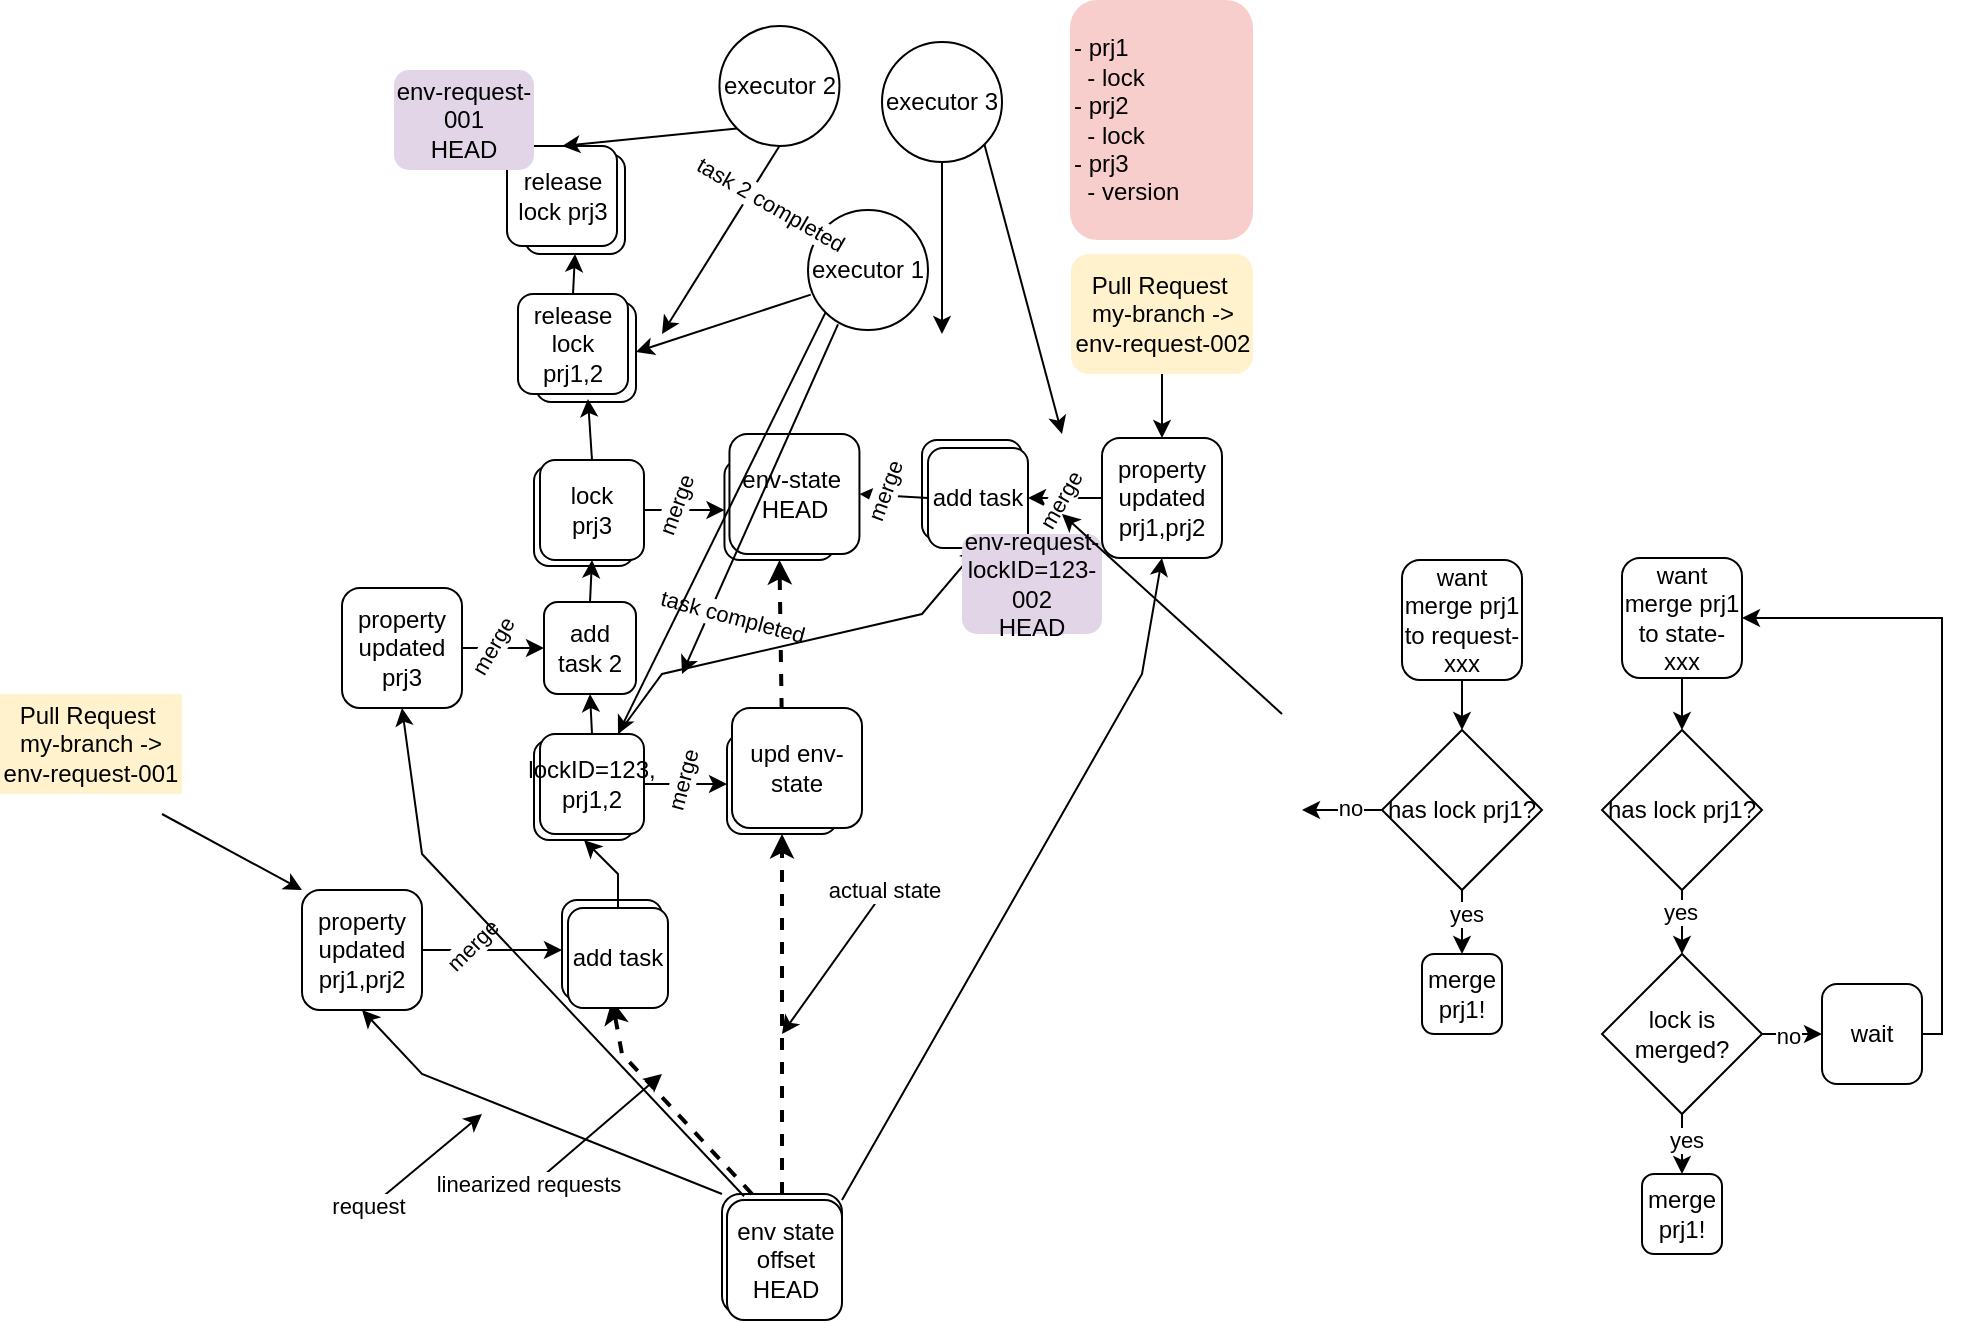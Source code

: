 <mxfile version="26.2.3">
  <diagram name="Page-1" id="kJdv7-yGnO9rXfNPzpO_">
    <mxGraphModel dx="1720" dy="1495" grid="1" gridSize="10" guides="1" tooltips="1" connect="1" arrows="1" fold="1" page="1" pageScale="1" pageWidth="850" pageHeight="1100" math="0" shadow="0">
      <root>
        <mxCell id="0" />
        <mxCell id="1" parent="0" />
        <mxCell id="tc9lPHJW7ty5cSRw3GDh-1" value="" style="rounded=1;whiteSpace=wrap;html=1;" parent="1" vertex="1">
          <mxGeometry x="330" y="250" width="60" height="60" as="geometry" />
        </mxCell>
        <mxCell id="tc9lPHJW7ty5cSRw3GDh-2" value="" style="rounded=1;whiteSpace=wrap;html=1;" parent="1" vertex="1">
          <mxGeometry x="250" y="103" width="50" height="50" as="geometry" />
        </mxCell>
        <mxCell id="tc9lPHJW7ty5cSRw3GDh-3" value="property updated&lt;div&gt;prj1,prj2&lt;/div&gt;" style="rounded=1;whiteSpace=wrap;html=1;" parent="1" vertex="1">
          <mxGeometry x="120" y="98" width="60" height="60" as="geometry" />
        </mxCell>
        <mxCell id="tc9lPHJW7ty5cSRw3GDh-4" value="env state offset HEAD" style="rounded=1;whiteSpace=wrap;html=1;" parent="1" vertex="1">
          <mxGeometry x="332.5" y="253" width="57.5" height="60" as="geometry" />
        </mxCell>
        <mxCell id="tc9lPHJW7ty5cSRw3GDh-5" value="" style="endArrow=classic;html=1;rounded=0;entryX=0.5;entryY=1;entryDx=0;entryDy=0;exitX=0.25;exitY=0;exitDx=0;exitDy=0;strokeWidth=2;dashed=1;" parent="1" source="tc9lPHJW7ty5cSRw3GDh-1" target="tc9lPHJW7ty5cSRw3GDh-2" edge="1">
          <mxGeometry width="50" height="50" relative="1" as="geometry">
            <mxPoint x="270" y="300" as="sourcePoint" />
            <mxPoint x="320" y="250" as="targetPoint" />
            <Array as="points">
              <mxPoint x="280" y="180" />
            </Array>
          </mxGeometry>
        </mxCell>
        <mxCell id="tc9lPHJW7ty5cSRw3GDh-6" value="" style="endArrow=classic;html=1;rounded=0;exitX=0;exitY=0;exitDx=0;exitDy=0;entryX=0.5;entryY=1;entryDx=0;entryDy=0;" parent="1" source="tc9lPHJW7ty5cSRw3GDh-1" target="tc9lPHJW7ty5cSRw3GDh-3" edge="1">
          <mxGeometry width="50" height="50" relative="1" as="geometry">
            <mxPoint x="220" y="200" as="sourcePoint" />
            <mxPoint x="160" y="170" as="targetPoint" />
            <Array as="points">
              <mxPoint x="180" y="190" />
            </Array>
          </mxGeometry>
        </mxCell>
        <mxCell id="tc9lPHJW7ty5cSRw3GDh-7" value="add task" style="rounded=1;whiteSpace=wrap;html=1;" parent="1" vertex="1">
          <mxGeometry x="253" y="107" width="50" height="50" as="geometry" />
        </mxCell>
        <mxCell id="tc9lPHJW7ty5cSRw3GDh-8" value="" style="endArrow=classic;html=1;rounded=0;exitX=0.5;exitY=0;exitDx=0;exitDy=0;strokeWidth=2;dashed=1;entryX=0.5;entryY=1;entryDx=0;entryDy=0;" parent="1" source="tc9lPHJW7ty5cSRw3GDh-13" edge="1" target="vAXXl4r_G6Kw9fOAu5oX-20">
          <mxGeometry width="50" height="50" relative="1" as="geometry">
            <mxPoint x="380" y="190" as="sourcePoint" />
            <mxPoint x="360" y="-300" as="targetPoint" />
          </mxGeometry>
        </mxCell>
        <mxCell id="tc9lPHJW7ty5cSRw3GDh-14" value="" style="endArrow=classic;html=1;rounded=0;exitX=0.5;exitY=0;exitDx=0;exitDy=0;strokeWidth=2;dashed=1;" parent="1" source="tc9lPHJW7ty5cSRw3GDh-1" target="tc9lPHJW7ty5cSRw3GDh-13" edge="1">
          <mxGeometry width="50" height="50" relative="1" as="geometry">
            <mxPoint x="360" y="250" as="sourcePoint" />
            <mxPoint x="360" y="-100" as="targetPoint" />
          </mxGeometry>
        </mxCell>
        <mxCell id="tc9lPHJW7ty5cSRw3GDh-13" value="" style="rounded=1;whiteSpace=wrap;html=1;" parent="1" vertex="1">
          <mxGeometry x="332.5" y="20" width="55" height="50" as="geometry" />
        </mxCell>
        <mxCell id="tc9lPHJW7ty5cSRw3GDh-15" value="upd env-state" style="rounded=1;whiteSpace=wrap;html=1;" parent="1" vertex="1">
          <mxGeometry x="335" y="7" width="65" height="60" as="geometry" />
        </mxCell>
        <mxCell id="tc9lPHJW7ty5cSRw3GDh-16" value="" style="endArrow=classic;html=1;rounded=0;exitX=1;exitY=0.5;exitDx=0;exitDy=0;entryX=0;entryY=0.5;entryDx=0;entryDy=0;" parent="1" source="tc9lPHJW7ty5cSRw3GDh-3" target="tc9lPHJW7ty5cSRw3GDh-2" edge="1">
          <mxGeometry width="50" height="50" relative="1" as="geometry">
            <mxPoint x="140" y="150" as="sourcePoint" />
            <mxPoint x="190" y="100" as="targetPoint" />
          </mxGeometry>
        </mxCell>
        <mxCell id="tc9lPHJW7ty5cSRw3GDh-37" value="merge" style="edgeLabel;html=1;align=center;verticalAlign=middle;resizable=0;points=[];rotation=-45;" parent="tc9lPHJW7ty5cSRw3GDh-16" vertex="1" connectable="0">
          <mxGeometry x="-0.297" y="2" relative="1" as="geometry">
            <mxPoint as="offset" />
          </mxGeometry>
        </mxCell>
        <mxCell id="tc9lPHJW7ty5cSRw3GDh-17" value="" style="endArrow=classic;html=1;rounded=0;exitX=0.5;exitY=1;exitDx=0;exitDy=0;entryX=0;entryY=0;entryDx=0;entryDy=0;" parent="1" edge="1" target="tc9lPHJW7ty5cSRw3GDh-3">
          <mxGeometry width="50" height="50" relative="1" as="geometry">
            <mxPoint x="50" y="60" as="sourcePoint" />
            <mxPoint x="150" y="120" as="targetPoint" />
            <Array as="points" />
          </mxGeometry>
        </mxCell>
        <mxCell id="tc9lPHJW7ty5cSRw3GDh-21" value="" style="endArrow=classic;html=1;rounded=0;" parent="1" edge="1">
          <mxGeometry width="50" height="50" relative="1" as="geometry">
            <mxPoint x="230" y="250" as="sourcePoint" />
            <mxPoint x="300" y="190" as="targetPoint" />
          </mxGeometry>
        </mxCell>
        <mxCell id="tc9lPHJW7ty5cSRw3GDh-23" value="linearized requests" style="edgeLabel;html=1;align=center;verticalAlign=middle;resizable=0;points=[];" parent="tc9lPHJW7ty5cSRw3GDh-21" vertex="1" connectable="0">
          <mxGeometry x="-0.877" y="2" relative="1" as="geometry">
            <mxPoint as="offset" />
          </mxGeometry>
        </mxCell>
        <mxCell id="tc9lPHJW7ty5cSRw3GDh-24" value="" style="endArrow=classic;html=1;rounded=0;" parent="1" edge="1">
          <mxGeometry width="50" height="50" relative="1" as="geometry">
            <mxPoint x="410" y="100" as="sourcePoint" />
            <mxPoint x="360" y="170" as="targetPoint" />
          </mxGeometry>
        </mxCell>
        <mxCell id="tc9lPHJW7ty5cSRw3GDh-25" value="actual state" style="edgeLabel;html=1;align=center;verticalAlign=middle;resizable=0;points=[];" parent="tc9lPHJW7ty5cSRw3GDh-24" vertex="1" connectable="0">
          <mxGeometry x="-0.877" y="2" relative="1" as="geometry">
            <mxPoint x="2" y="-8" as="offset" />
          </mxGeometry>
        </mxCell>
        <mxCell id="tc9lPHJW7ty5cSRw3GDh-26" value="" style="endArrow=classic;html=1;rounded=0;" parent="1" edge="1">
          <mxGeometry width="50" height="50" relative="1" as="geometry">
            <mxPoint x="150" y="260" as="sourcePoint" />
            <mxPoint x="210" y="210" as="targetPoint" />
          </mxGeometry>
        </mxCell>
        <mxCell id="tc9lPHJW7ty5cSRw3GDh-27" value="request" style="edgeLabel;html=1;align=center;verticalAlign=middle;resizable=0;points=[];" parent="tc9lPHJW7ty5cSRw3GDh-26" vertex="1" connectable="0">
          <mxGeometry x="-0.877" y="2" relative="1" as="geometry">
            <mxPoint as="offset" />
          </mxGeometry>
        </mxCell>
        <mxCell id="tc9lPHJW7ty5cSRw3GDh-31" value="" style="rounded=1;whiteSpace=wrap;html=1;" parent="1" vertex="1">
          <mxGeometry x="237" y="-196" width="50" height="50" as="geometry" />
        </mxCell>
        <mxCell id="tc9lPHJW7ty5cSRw3GDh-32" value="" style="endArrow=classic;html=1;rounded=0;exitX=0.5;exitY=0;exitDx=0;exitDy=0;entryX=0.636;entryY=1.05;entryDx=0;entryDy=0;entryPerimeter=0;" parent="1" source="vAXXl4r_G6Kw9fOAu5oX-13" target="tc9lPHJW7ty5cSRw3GDh-34" edge="1">
          <mxGeometry width="50" height="50" relative="1" as="geometry">
            <mxPoint x="316" y="-261" as="sourcePoint" />
            <mxPoint x="204" y="-267.5" as="targetPoint" />
          </mxGeometry>
        </mxCell>
        <mxCell id="tc9lPHJW7ty5cSRw3GDh-34" value="release lock prj1,2" style="rounded=1;whiteSpace=wrap;html=1;" parent="1" vertex="1">
          <mxGeometry x="228" y="-200" width="55" height="50" as="geometry" />
        </mxCell>
        <mxCell id="vAXXl4r_G6Kw9fOAu5oX-1" value="- prj1&lt;div&gt;&amp;nbsp; - lock&lt;/div&gt;&lt;div&gt;&lt;div&gt;- prj2&lt;/div&gt;&lt;div&gt;&amp;nbsp; - lock&lt;/div&gt;&lt;div&gt;&lt;span style=&quot;background-color: transparent; color: light-dark(rgb(0, 0, 0), rgb(255, 255, 255));&quot;&gt;- prj3&lt;/span&gt;&lt;/div&gt;&lt;/div&gt;&lt;div&gt;&amp;nbsp; - version&lt;/div&gt;" style="text;html=1;align=left;verticalAlign=middle;whiteSpace=wrap;rounded=1;fillColor=#f8cecc;strokeColor=none;" vertex="1" parent="1">
          <mxGeometry x="504" y="-347" width="91.5" height="120" as="geometry" />
        </mxCell>
        <mxCell id="vAXXl4r_G6Kw9fOAu5oX-7" value="" style="rounded=1;whiteSpace=wrap;html=1;" vertex="1" parent="1">
          <mxGeometry x="236" y="23" width="50" height="50" as="geometry" />
        </mxCell>
        <mxCell id="vAXXl4r_G6Kw9fOAu5oX-8" value="lockID=123,&lt;div&gt;prj1,2&lt;/div&gt;" style="rounded=1;whiteSpace=wrap;html=1;" vertex="1" parent="1">
          <mxGeometry x="239" y="20" width="52" height="50" as="geometry" />
        </mxCell>
        <mxCell id="vAXXl4r_G6Kw9fOAu5oX-10" value="" style="endArrow=classic;html=1;rounded=0;exitX=0.5;exitY=0;exitDx=0;exitDy=0;entryX=0.5;entryY=1;entryDx=0;entryDy=0;" edge="1" parent="1" source="tc9lPHJW7ty5cSRw3GDh-7" target="vAXXl4r_G6Kw9fOAu5oX-7">
          <mxGeometry width="50" height="50" relative="1" as="geometry">
            <mxPoint x="149" y="45" as="sourcePoint" />
            <mxPoint x="300" y="90" as="targetPoint" />
            <Array as="points">
              <mxPoint x="278" y="90" />
            </Array>
          </mxGeometry>
        </mxCell>
        <mxCell id="vAXXl4r_G6Kw9fOAu5oX-12" value="" style="rounded=1;whiteSpace=wrap;html=1;" vertex="1" parent="1">
          <mxGeometry x="236" y="-114" width="50" height="50" as="geometry" />
        </mxCell>
        <mxCell id="vAXXl4r_G6Kw9fOAu5oX-13" value="lock&lt;div&gt;prj3&lt;/div&gt;" style="rounded=1;whiteSpace=wrap;html=1;" vertex="1" parent="1">
          <mxGeometry x="239" y="-117" width="52" height="50" as="geometry" />
        </mxCell>
        <mxCell id="vAXXl4r_G6Kw9fOAu5oX-20" value="" style="rounded=1;whiteSpace=wrap;html=1;" vertex="1" parent="1">
          <mxGeometry x="331.23" y="-117" width="55" height="50" as="geometry" />
        </mxCell>
        <mxCell id="vAXXl4r_G6Kw9fOAu5oX-21" value="env-state&amp;nbsp; HEAD" style="rounded=1;whiteSpace=wrap;html=1;" vertex="1" parent="1">
          <mxGeometry x="333.73" y="-130" width="65" height="60" as="geometry" />
        </mxCell>
        <mxCell id="vAXXl4r_G6Kw9fOAu5oX-23" value="property updated&lt;div&gt;prj3&lt;/div&gt;" style="rounded=1;whiteSpace=wrap;html=1;" vertex="1" parent="1">
          <mxGeometry x="140" y="-53" width="60" height="60" as="geometry" />
        </mxCell>
        <mxCell id="vAXXl4r_G6Kw9fOAu5oX-24" value="" style="endArrow=classic;html=1;rounded=0;exitX=0.148;exitY=-0.031;exitDx=0;exitDy=0;exitPerimeter=0;entryX=0.5;entryY=1;entryDx=0;entryDy=0;" edge="1" parent="1" source="tc9lPHJW7ty5cSRw3GDh-4" target="vAXXl4r_G6Kw9fOAu5oX-23">
          <mxGeometry width="50" height="50" relative="1" as="geometry">
            <mxPoint x="240" y="300" as="sourcePoint" />
            <mxPoint x="290" y="250" as="targetPoint" />
            <Array as="points">
              <mxPoint x="180" y="80" />
            </Array>
          </mxGeometry>
        </mxCell>
        <mxCell id="vAXXl4r_G6Kw9fOAu5oX-26" value="" style="endArrow=classic;html=1;rounded=0;exitX=0.5;exitY=0;exitDx=0;exitDy=0;entryX=0.5;entryY=1;entryDx=0;entryDy=0;" edge="1" parent="1" source="vAXXl4r_G6Kw9fOAu5oX-8" target="vAXXl4r_G6Kw9fOAu5oX-25">
          <mxGeometry width="50" height="50" relative="1" as="geometry">
            <mxPoint x="286" y="25" as="sourcePoint" />
            <mxPoint x="258" y="-50" as="targetPoint" />
          </mxGeometry>
        </mxCell>
        <mxCell id="vAXXl4r_G6Kw9fOAu5oX-25" value="add task 2" style="rounded=1;whiteSpace=wrap;html=1;" vertex="1" parent="1">
          <mxGeometry x="241" y="-46" width="46" height="46" as="geometry" />
        </mxCell>
        <mxCell id="vAXXl4r_G6Kw9fOAu5oX-27" value="" style="endArrow=classic;html=1;rounded=0;exitX=1;exitY=0.5;exitDx=0;exitDy=0;entryX=0;entryY=0.5;entryDx=0;entryDy=0;" edge="1" parent="1" source="vAXXl4r_G6Kw9fOAu5oX-23" target="vAXXl4r_G6Kw9fOAu5oX-25">
          <mxGeometry width="50" height="50" relative="1" as="geometry">
            <mxPoint x="170" y="30" as="sourcePoint" />
            <mxPoint x="220" y="-20" as="targetPoint" />
          </mxGeometry>
        </mxCell>
        <mxCell id="vAXXl4r_G6Kw9fOAu5oX-28" value="merge" style="edgeLabel;html=1;align=center;verticalAlign=middle;resizable=0;points=[];rotation=-60;" vertex="1" connectable="0" parent="vAXXl4r_G6Kw9fOAu5oX-27">
          <mxGeometry x="-0.267" y="1" relative="1" as="geometry">
            <mxPoint as="offset" />
          </mxGeometry>
        </mxCell>
        <mxCell id="vAXXl4r_G6Kw9fOAu5oX-29" value="" style="endArrow=classic;html=1;rounded=0;exitX=0.5;exitY=0;exitDx=0;exitDy=0;entryX=0.5;entryY=1;entryDx=0;entryDy=0;" edge="1" parent="1" source="vAXXl4r_G6Kw9fOAu5oX-25" target="vAXXl4r_G6Kw9fOAu5oX-13">
          <mxGeometry width="50" height="50" relative="1" as="geometry">
            <mxPoint x="225" y="-122" as="sourcePoint" />
            <mxPoint x="332" y="-124" as="targetPoint" />
          </mxGeometry>
        </mxCell>
        <mxCell id="vAXXl4r_G6Kw9fOAu5oX-35" value="" style="rounded=1;whiteSpace=wrap;html=1;" vertex="1" parent="1">
          <mxGeometry x="231.5" y="-270" width="50" height="50" as="geometry" />
        </mxCell>
        <mxCell id="vAXXl4r_G6Kw9fOAu5oX-36" value="release lock prj3" style="rounded=1;whiteSpace=wrap;html=1;" vertex="1" parent="1">
          <mxGeometry x="222.5" y="-274" width="55" height="50" as="geometry" />
        </mxCell>
        <mxCell id="vAXXl4r_G6Kw9fOAu5oX-37" value="" style="endArrow=classic;html=1;rounded=0;exitX=0.5;exitY=0;exitDx=0;exitDy=0;entryX=0.5;entryY=1;entryDx=0;entryDy=0;" edge="1" parent="1" source="tc9lPHJW7ty5cSRw3GDh-34" target="vAXXl4r_G6Kw9fOAu5oX-35">
          <mxGeometry width="50" height="50" relative="1" as="geometry">
            <mxPoint x="233" y="-260" as="sourcePoint" />
            <mxPoint x="259" y="-230" as="targetPoint" />
          </mxGeometry>
        </mxCell>
        <mxCell id="vAXXl4r_G6Kw9fOAu5oX-38" value="" style="endArrow=classic;html=1;rounded=0;exitX=1;exitY=0.5;exitDx=0;exitDy=0;entryX=0;entryY=0.5;entryDx=0;entryDy=0;" edge="1" parent="1" source="vAXXl4r_G6Kw9fOAu5oX-8" target="tc9lPHJW7ty5cSRw3GDh-13">
          <mxGeometry width="50" height="50" relative="1" as="geometry">
            <mxPoint x="260" y="-20" as="sourcePoint" />
            <mxPoint x="320" y="-70" as="targetPoint" />
          </mxGeometry>
        </mxCell>
        <mxCell id="vAXXl4r_G6Kw9fOAu5oX-39" value="merge" style="edgeLabel;html=1;align=center;verticalAlign=middle;resizable=0;points=[];rotation=-75;" vertex="1" connectable="0" parent="vAXXl4r_G6Kw9fOAu5oX-38">
          <mxGeometry x="-0.092" y="3" relative="1" as="geometry">
            <mxPoint y="1" as="offset" />
          </mxGeometry>
        </mxCell>
        <mxCell id="vAXXl4r_G6Kw9fOAu5oX-40" value="executor 1" style="ellipse;whiteSpace=wrap;html=1;aspect=fixed;" vertex="1" parent="1">
          <mxGeometry x="373" y="-242" width="60" height="60" as="geometry" />
        </mxCell>
        <mxCell id="vAXXl4r_G6Kw9fOAu5oX-41" value="" style="endArrow=classic;html=1;rounded=0;exitX=0.25;exitY=0.953;exitDx=0;exitDy=0;exitPerimeter=0;" edge="1" parent="1" source="vAXXl4r_G6Kw9fOAu5oX-40">
          <mxGeometry width="50" height="50" relative="1" as="geometry">
            <mxPoint x="290" as="sourcePoint" />
            <mxPoint x="310" y="-10" as="targetPoint" />
          </mxGeometry>
        </mxCell>
        <mxCell id="vAXXl4r_G6Kw9fOAu5oX-53" value="task&amp;nbsp;&lt;span style=&quot;background-color: light-dark(#ffffff, var(--ge-dark-color, #121212)); color: light-dark(rgb(0, 0, 0), rgb(255, 255, 255));&quot;&gt;completed&lt;/span&gt;" style="edgeLabel;html=1;align=center;verticalAlign=middle;resizable=0;points=[];rotation=15;" vertex="1" connectable="0" parent="vAXXl4r_G6Kw9fOAu5oX-41">
          <mxGeometry x="0.316" y="2" relative="1" as="geometry">
            <mxPoint x="-4" y="30" as="offset" />
          </mxGeometry>
        </mxCell>
        <mxCell id="vAXXl4r_G6Kw9fOAu5oX-42" value="" style="endArrow=classic;html=1;rounded=0;exitX=0.023;exitY=0.705;exitDx=0;exitDy=0;exitPerimeter=0;entryX=1;entryY=0.5;entryDx=0;entryDy=0;" edge="1" parent="1" source="vAXXl4r_G6Kw9fOAu5oX-40" target="tc9lPHJW7ty5cSRw3GDh-31">
          <mxGeometry width="50" height="50" relative="1" as="geometry">
            <mxPoint x="210" y="-280" as="sourcePoint" />
            <mxPoint x="260" y="-330" as="targetPoint" />
          </mxGeometry>
        </mxCell>
        <mxCell id="vAXXl4r_G6Kw9fOAu5oX-43" value="" style="endArrow=classic;html=1;rounded=0;exitX=0;exitY=1;exitDx=0;exitDy=0;entryX=0.75;entryY=0;entryDx=0;entryDy=0;" edge="1" parent="1" source="vAXXl4r_G6Kw9fOAu5oX-40" target="vAXXl4r_G6Kw9fOAu5oX-8">
          <mxGeometry width="50" height="50" relative="1" as="geometry">
            <mxPoint x="240" y="-170" as="sourcePoint" />
            <mxPoint x="290" y="-220" as="targetPoint" />
          </mxGeometry>
        </mxCell>
        <mxCell id="vAXXl4r_G6Kw9fOAu5oX-44" value="executor 2" style="ellipse;whiteSpace=wrap;html=1;aspect=fixed;" vertex="1" parent="1">
          <mxGeometry x="328.73" y="-334" width="60" height="60" as="geometry" />
        </mxCell>
        <mxCell id="vAXXl4r_G6Kw9fOAu5oX-45" value="" style="endArrow=classic;html=1;rounded=0;exitX=0;exitY=1;exitDx=0;exitDy=0;entryX=0.5;entryY=0;entryDx=0;entryDy=0;" edge="1" parent="1" source="vAXXl4r_G6Kw9fOAu5oX-44" target="vAXXl4r_G6Kw9fOAu5oX-36">
          <mxGeometry width="50" height="50" relative="1" as="geometry">
            <mxPoint x="298.427" y="-338.787" as="sourcePoint" />
            <mxPoint x="157.14" y="-410" as="targetPoint" />
          </mxGeometry>
        </mxCell>
        <mxCell id="vAXXl4r_G6Kw9fOAu5oX-47" value="" style="endArrow=classic;html=1;rounded=0;exitX=0.5;exitY=1;exitDx=0;exitDy=0;" edge="1" parent="1" source="vAXXl4r_G6Kw9fOAu5oX-44">
          <mxGeometry width="50" height="50" relative="1" as="geometry">
            <mxPoint x="400" y="-370" as="sourcePoint" />
            <mxPoint x="300" y="-180" as="targetPoint" />
          </mxGeometry>
        </mxCell>
        <mxCell id="vAXXl4r_G6Kw9fOAu5oX-54" value="task 2 completed" style="edgeLabel;html=1;align=center;verticalAlign=middle;resizable=0;points=[];rotation=30;" vertex="1" connectable="0" parent="vAXXl4r_G6Kw9fOAu5oX-47">
          <mxGeometry x="-0.354" y="-3" relative="1" as="geometry">
            <mxPoint x="17" as="offset" />
          </mxGeometry>
        </mxCell>
        <mxCell id="vAXXl4r_G6Kw9fOAu5oX-48" value="" style="endArrow=classic;html=1;rounded=0;exitX=1;exitY=0.5;exitDx=0;exitDy=0;entryX=0;entryY=0.5;entryDx=0;entryDy=0;" edge="1" parent="1" source="vAXXl4r_G6Kw9fOAu5oX-13" target="vAXXl4r_G6Kw9fOAu5oX-20">
          <mxGeometry width="50" height="50" relative="1" as="geometry">
            <mxPoint x="83" y="-96.5" as="sourcePoint" />
            <mxPoint x="323" y="-126.5" as="targetPoint" />
          </mxGeometry>
        </mxCell>
        <mxCell id="vAXXl4r_G6Kw9fOAu5oX-51" value="merge" style="edgeLabel;html=1;align=center;verticalAlign=middle;resizable=0;points=[];rotation=-70;" vertex="1" connectable="0" parent="vAXXl4r_G6Kw9fOAu5oX-48">
          <mxGeometry x="-0.229" y="2" relative="1" as="geometry">
            <mxPoint as="offset" />
          </mxGeometry>
        </mxCell>
        <mxCell id="vAXXl4r_G6Kw9fOAu5oX-22" value="env-request-001&lt;div&gt;HEAD&lt;/div&gt;" style="rounded=1;whiteSpace=wrap;html=1;fillColor=#e1d5e7;strokeColor=none;" vertex="1" parent="1">
          <mxGeometry x="166" y="-312" width="70" height="50" as="geometry" />
        </mxCell>
        <mxCell id="vAXXl4r_G6Kw9fOAu5oX-56" value="" style="rounded=1;whiteSpace=wrap;html=1;" vertex="1" parent="1">
          <mxGeometry x="430" y="-127" width="50" height="50" as="geometry" />
        </mxCell>
        <mxCell id="vAXXl4r_G6Kw9fOAu5oX-57" value="add task" style="rounded=1;whiteSpace=wrap;html=1;" vertex="1" parent="1">
          <mxGeometry x="433" y="-123" width="50" height="50" as="geometry" />
        </mxCell>
        <mxCell id="vAXXl4r_G6Kw9fOAu5oX-58" value="" style="endArrow=classic;html=1;rounded=0;entryX=0.5;entryY=1;entryDx=0;entryDy=0;exitX=0.75;exitY=0;exitDx=0;exitDy=0;" edge="1" parent="1" source="vAXXl4r_G6Kw9fOAu5oX-8" target="vAXXl4r_G6Kw9fOAu5oX-57">
          <mxGeometry width="50" height="50" relative="1" as="geometry">
            <mxPoint x="450" y="-30" as="sourcePoint" />
            <mxPoint x="470" y="210" as="targetPoint" />
            <Array as="points">
              <mxPoint x="300" y="-10" />
              <mxPoint x="430" y="-40" />
            </Array>
          </mxGeometry>
        </mxCell>
        <mxCell id="vAXXl4r_G6Kw9fOAu5oX-59" value="env-request-lockID=123-002&lt;div&gt;HEAD&lt;/div&gt;" style="rounded=1;whiteSpace=wrap;html=1;fillColor=#e1d5e7;strokeColor=none;" vertex="1" parent="1">
          <mxGeometry x="450" y="-80" width="70" height="50" as="geometry" />
        </mxCell>
        <mxCell id="vAXXl4r_G6Kw9fOAu5oX-61" value="property updated&lt;div&gt;prj1,prj2&lt;/div&gt;" style="rounded=1;whiteSpace=wrap;html=1;" vertex="1" parent="1">
          <mxGeometry x="520" y="-128" width="60" height="60" as="geometry" />
        </mxCell>
        <mxCell id="vAXXl4r_G6Kw9fOAu5oX-62" value="" style="endArrow=classic;html=1;rounded=0;exitX=0;exitY=0.5;exitDx=0;exitDy=0;" edge="1" parent="1" source="vAXXl4r_G6Kw9fOAu5oX-61" target="vAXXl4r_G6Kw9fOAu5oX-57">
          <mxGeometry width="50" height="50" relative="1" as="geometry">
            <mxPoint x="528" y="56.5" as="sourcePoint" />
            <mxPoint x="578" y="6.5" as="targetPoint" />
          </mxGeometry>
        </mxCell>
        <mxCell id="vAXXl4r_G6Kw9fOAu5oX-63" value="merge" style="edgeLabel;html=1;align=center;verticalAlign=middle;resizable=0;points=[];rotation=-60;" vertex="1" connectable="0" parent="vAXXl4r_G6Kw9fOAu5oX-62">
          <mxGeometry x="0.13" y="1" relative="1" as="geometry">
            <mxPoint as="offset" />
          </mxGeometry>
        </mxCell>
        <mxCell id="vAXXl4r_G6Kw9fOAu5oX-64" value="" style="endArrow=classic;html=1;rounded=0;exitX=1;exitY=0;exitDx=0;exitDy=0;entryX=0.5;entryY=1;entryDx=0;entryDy=0;" edge="1" parent="1" source="tc9lPHJW7ty5cSRw3GDh-4" target="vAXXl4r_G6Kw9fOAu5oX-61">
          <mxGeometry width="50" height="50" relative="1" as="geometry">
            <mxPoint x="580" y="210" as="sourcePoint" />
            <mxPoint x="630" y="160" as="targetPoint" />
            <Array as="points">
              <mxPoint x="540" y="-10" />
            </Array>
          </mxGeometry>
        </mxCell>
        <mxCell id="vAXXl4r_G6Kw9fOAu5oX-65" value="&lt;div&gt;Pull Request&amp;nbsp;&lt;/div&gt;&lt;div&gt;&lt;span style=&quot;background-color: transparent; color: light-dark(rgb(0, 0, 0), rgb(255, 255, 255));&quot;&gt;my-branch -&amp;gt; env-request-001&lt;/span&gt;&lt;/div&gt;" style="text;html=1;align=center;verticalAlign=middle;whiteSpace=wrap;rounded=0;fillColor=#fff2cc;strokeColor=none;" vertex="1" parent="1">
          <mxGeometry x="-31" width="91" height="50" as="geometry" />
        </mxCell>
        <mxCell id="vAXXl4r_G6Kw9fOAu5oX-66" value="&lt;div&gt;Pull Request&amp;nbsp;&lt;/div&gt;&lt;div&gt;&lt;span style=&quot;background-color: transparent; color: light-dark(rgb(0, 0, 0), rgb(255, 255, 255));&quot;&gt;my-branch -&amp;gt; env-request-002&lt;/span&gt;&lt;/div&gt;" style="text;html=1;align=center;verticalAlign=middle;whiteSpace=wrap;rounded=1;fillColor=#fff2cc;strokeColor=none;" vertex="1" parent="1">
          <mxGeometry x="504.5" y="-220" width="91" height="60" as="geometry" />
        </mxCell>
        <mxCell id="vAXXl4r_G6Kw9fOAu5oX-67" value="" style="endArrow=classic;html=1;rounded=0;exitX=0.5;exitY=1;exitDx=0;exitDy=0;entryX=0.5;entryY=0;entryDx=0;entryDy=0;" edge="1" parent="1" source="vAXXl4r_G6Kw9fOAu5oX-66" target="vAXXl4r_G6Kw9fOAu5oX-61">
          <mxGeometry width="50" height="50" relative="1" as="geometry">
            <mxPoint x="730" y="-50" as="sourcePoint" />
            <mxPoint x="630" y="-150" as="targetPoint" />
          </mxGeometry>
        </mxCell>
        <mxCell id="vAXXl4r_G6Kw9fOAu5oX-69" value="" style="endArrow=classic;html=1;rounded=0;exitX=0;exitY=0.5;exitDx=0;exitDy=0;entryX=1;entryY=0.5;entryDx=0;entryDy=0;" edge="1" parent="1" source="vAXXl4r_G6Kw9fOAu5oX-57" target="vAXXl4r_G6Kw9fOAu5oX-21">
          <mxGeometry width="50" height="50" relative="1" as="geometry">
            <mxPoint x="413" y="-46.5" as="sourcePoint" />
            <mxPoint x="463" y="-96.5" as="targetPoint" />
          </mxGeometry>
        </mxCell>
        <mxCell id="vAXXl4r_G6Kw9fOAu5oX-70" value="merge" style="edgeLabel;html=1;align=center;verticalAlign=middle;resizable=0;points=[];rotation=-70;" vertex="1" connectable="0" parent="vAXXl4r_G6Kw9fOAu5oX-69">
          <mxGeometry x="0.308" y="-2" relative="1" as="geometry">
            <mxPoint as="offset" />
          </mxGeometry>
        </mxCell>
        <mxCell id="vAXXl4r_G6Kw9fOAu5oX-71" value="executor 3" style="ellipse;whiteSpace=wrap;html=1;aspect=fixed;" vertex="1" parent="1">
          <mxGeometry x="410" y="-326" width="60" height="60" as="geometry" />
        </mxCell>
        <mxCell id="vAXXl4r_G6Kw9fOAu5oX-72" value="" style="endArrow=classic;html=1;rounded=0;exitX=0.5;exitY=1;exitDx=0;exitDy=0;" edge="1" parent="1" source="vAXXl4r_G6Kw9fOAu5oX-71">
          <mxGeometry width="50" height="50" relative="1" as="geometry">
            <mxPoint x="440" y="-200" as="sourcePoint" />
            <mxPoint x="440" y="-180" as="targetPoint" />
          </mxGeometry>
        </mxCell>
        <mxCell id="vAXXl4r_G6Kw9fOAu5oX-73" value="" style="endArrow=classic;html=1;rounded=0;exitX=1;exitY=1;exitDx=0;exitDy=0;" edge="1" parent="1" source="vAXXl4r_G6Kw9fOAu5oX-71">
          <mxGeometry width="50" height="50" relative="1" as="geometry">
            <mxPoint x="470" y="-230" as="sourcePoint" />
            <mxPoint x="500" y="-130" as="targetPoint" />
          </mxGeometry>
        </mxCell>
        <mxCell id="vAXXl4r_G6Kw9fOAu5oX-78" value="" style="endArrow=classic;html=1;rounded=0;" edge="1" parent="1">
          <mxGeometry width="50" height="50" relative="1" as="geometry">
            <mxPoint x="610" y="10" as="sourcePoint" />
            <mxPoint x="500" y="-90" as="targetPoint" />
          </mxGeometry>
        </mxCell>
        <mxCell id="vAXXl4r_G6Kw9fOAu5oX-79" value="has lock prj1?" style="rhombus;whiteSpace=wrap;html=1;" vertex="1" parent="1">
          <mxGeometry x="660" y="18" width="80" height="80" as="geometry" />
        </mxCell>
        <mxCell id="vAXXl4r_G6Kw9fOAu5oX-80" value="want merge prj1 to request-xxx" style="rounded=1;whiteSpace=wrap;html=1;" vertex="1" parent="1">
          <mxGeometry x="670" y="-67" width="60" height="60" as="geometry" />
        </mxCell>
        <mxCell id="vAXXl4r_G6Kw9fOAu5oX-81" value="" style="endArrow=classic;html=1;rounded=0;exitX=0.5;exitY=1;exitDx=0;exitDy=0;entryX=0.5;entryY=0;entryDx=0;entryDy=0;" edge="1" parent="1" source="vAXXl4r_G6Kw9fOAu5oX-80" target="vAXXl4r_G6Kw9fOAu5oX-79">
          <mxGeometry width="50" height="50" relative="1" as="geometry">
            <mxPoint x="780" y="30" as="sourcePoint" />
            <mxPoint x="830" y="-20" as="targetPoint" />
          </mxGeometry>
        </mxCell>
        <mxCell id="vAXXl4r_G6Kw9fOAu5oX-82" value="" style="endArrow=classic;html=1;rounded=0;exitX=0.5;exitY=1;exitDx=0;exitDy=0;entryX=0.5;entryY=0;entryDx=0;entryDy=0;" edge="1" parent="1" source="vAXXl4r_G6Kw9fOAu5oX-79" target="vAXXl4r_G6Kw9fOAu5oX-84">
          <mxGeometry width="50" height="50" relative="1" as="geometry">
            <mxPoint x="700" y="190" as="sourcePoint" />
            <mxPoint x="700" y="140" as="targetPoint" />
          </mxGeometry>
        </mxCell>
        <mxCell id="vAXXl4r_G6Kw9fOAu5oX-83" value="yes" style="edgeLabel;html=1;align=center;verticalAlign=middle;resizable=0;points=[];" vertex="1" connectable="0" parent="vAXXl4r_G6Kw9fOAu5oX-82">
          <mxGeometry x="-0.238" y="2" relative="1" as="geometry">
            <mxPoint as="offset" />
          </mxGeometry>
        </mxCell>
        <mxCell id="vAXXl4r_G6Kw9fOAu5oX-84" value="merge prj1!" style="rounded=1;whiteSpace=wrap;html=1;" vertex="1" parent="1">
          <mxGeometry x="680" y="130" width="40" height="40" as="geometry" />
        </mxCell>
        <mxCell id="vAXXl4r_G6Kw9fOAu5oX-85" value="" style="endArrow=classic;html=1;rounded=0;exitX=0;exitY=0.5;exitDx=0;exitDy=0;" edge="1" parent="1" source="vAXXl4r_G6Kw9fOAu5oX-79">
          <mxGeometry width="50" height="50" relative="1" as="geometry">
            <mxPoint x="590" y="160" as="sourcePoint" />
            <mxPoint x="620" y="58" as="targetPoint" />
          </mxGeometry>
        </mxCell>
        <mxCell id="vAXXl4r_G6Kw9fOAu5oX-86" value="no" style="edgeLabel;html=1;align=center;verticalAlign=middle;resizable=0;points=[];" vertex="1" connectable="0" parent="vAXXl4r_G6Kw9fOAu5oX-85">
          <mxGeometry x="-0.034" y="2" relative="1" as="geometry">
            <mxPoint x="3" y="-3" as="offset" />
          </mxGeometry>
        </mxCell>
        <mxCell id="vAXXl4r_G6Kw9fOAu5oX-87" value="want merge prj1 to state-xxx" style="rounded=1;whiteSpace=wrap;html=1;" vertex="1" parent="1">
          <mxGeometry x="780" y="-68" width="60" height="60" as="geometry" />
        </mxCell>
        <mxCell id="vAXXl4r_G6Kw9fOAu5oX-88" value="has lock prj1?" style="rhombus;whiteSpace=wrap;html=1;" vertex="1" parent="1">
          <mxGeometry x="770" y="18" width="80" height="80" as="geometry" />
        </mxCell>
        <mxCell id="vAXXl4r_G6Kw9fOAu5oX-89" value="" style="endArrow=classic;html=1;rounded=0;exitX=0.5;exitY=1;exitDx=0;exitDy=0;entryX=0.5;entryY=0;entryDx=0;entryDy=0;" edge="1" parent="1" source="vAXXl4r_G6Kw9fOAu5oX-87" target="vAXXl4r_G6Kw9fOAu5oX-88">
          <mxGeometry width="50" height="50" relative="1" as="geometry">
            <mxPoint x="780" y="200" as="sourcePoint" />
            <mxPoint x="830" y="150" as="targetPoint" />
          </mxGeometry>
        </mxCell>
        <mxCell id="vAXXl4r_G6Kw9fOAu5oX-90" value="" style="endArrow=classic;html=1;rounded=0;exitX=0.5;exitY=1;exitDx=0;exitDy=0;entryX=0.5;entryY=0;entryDx=0;entryDy=0;" edge="1" parent="1" source="vAXXl4r_G6Kw9fOAu5oX-88" target="vAXXl4r_G6Kw9fOAu5oX-93">
          <mxGeometry width="50" height="50" relative="1" as="geometry">
            <mxPoint x="790" y="210" as="sourcePoint" />
            <mxPoint x="810" y="130" as="targetPoint" />
          </mxGeometry>
        </mxCell>
        <mxCell id="vAXXl4r_G6Kw9fOAu5oX-91" value="yes" style="edgeLabel;html=1;align=center;verticalAlign=middle;resizable=0;points=[];" vertex="1" connectable="0" parent="vAXXl4r_G6Kw9fOAu5oX-90">
          <mxGeometry x="-0.344" y="-1" relative="1" as="geometry">
            <mxPoint as="offset" />
          </mxGeometry>
        </mxCell>
        <mxCell id="vAXXl4r_G6Kw9fOAu5oX-93" value="lock is merged?" style="rhombus;whiteSpace=wrap;html=1;" vertex="1" parent="1">
          <mxGeometry x="770" y="130" width="80" height="80" as="geometry" />
        </mxCell>
        <mxCell id="vAXXl4r_G6Kw9fOAu5oX-95" value="" style="endArrow=classic;html=1;rounded=0;exitX=1;exitY=0.5;exitDx=0;exitDy=0;entryX=0;entryY=0.5;entryDx=0;entryDy=0;" edge="1" parent="1" source="vAXXl4r_G6Kw9fOAu5oX-93" target="vAXXl4r_G6Kw9fOAu5oX-98">
          <mxGeometry width="50" height="50" relative="1" as="geometry">
            <mxPoint x="800" y="310" as="sourcePoint" />
            <mxPoint x="810" y="250" as="targetPoint" />
          </mxGeometry>
        </mxCell>
        <mxCell id="vAXXl4r_G6Kw9fOAu5oX-96" value="no" style="edgeLabel;html=1;align=center;verticalAlign=middle;resizable=0;points=[];" vertex="1" connectable="0" parent="vAXXl4r_G6Kw9fOAu5oX-95">
          <mxGeometry x="-0.125" y="-1" relative="1" as="geometry">
            <mxPoint as="offset" />
          </mxGeometry>
        </mxCell>
        <mxCell id="vAXXl4r_G6Kw9fOAu5oX-97" value="" style="endArrow=classic;html=1;rounded=0;exitX=1;exitY=0.5;exitDx=0;exitDy=0;entryX=1;entryY=0.5;entryDx=0;entryDy=0;" edge="1" parent="1" source="vAXXl4r_G6Kw9fOAu5oX-98" target="vAXXl4r_G6Kw9fOAu5oX-87">
          <mxGeometry width="50" height="50" relative="1" as="geometry">
            <mxPoint x="840" y="230" as="sourcePoint" />
            <mxPoint x="910" y="130" as="targetPoint" />
            <Array as="points">
              <mxPoint x="940" y="170" />
              <mxPoint x="940" y="-38" />
            </Array>
          </mxGeometry>
        </mxCell>
        <mxCell id="vAXXl4r_G6Kw9fOAu5oX-98" value="wait" style="rounded=1;whiteSpace=wrap;html=1;" vertex="1" parent="1">
          <mxGeometry x="880" y="145" width="50" height="50" as="geometry" />
        </mxCell>
        <mxCell id="vAXXl4r_G6Kw9fOAu5oX-99" value="" style="endArrow=classic;html=1;rounded=0;exitX=0.5;exitY=1;exitDx=0;exitDy=0;entryX=0.5;entryY=0;entryDx=0;entryDy=0;" edge="1" parent="1" source="vAXXl4r_G6Kw9fOAu5oX-93" target="vAXXl4r_G6Kw9fOAu5oX-101">
          <mxGeometry width="50" height="50" relative="1" as="geometry">
            <mxPoint x="840" y="300" as="sourcePoint" />
            <mxPoint x="810" y="250" as="targetPoint" />
          </mxGeometry>
        </mxCell>
        <mxCell id="vAXXl4r_G6Kw9fOAu5oX-100" value="yes" style="edgeLabel;html=1;align=center;verticalAlign=middle;resizable=0;points=[];" vertex="1" connectable="0" parent="vAXXl4r_G6Kw9fOAu5oX-99">
          <mxGeometry x="-0.125" y="2" relative="1" as="geometry">
            <mxPoint as="offset" />
          </mxGeometry>
        </mxCell>
        <mxCell id="vAXXl4r_G6Kw9fOAu5oX-101" value="merge prj1!" style="rounded=1;whiteSpace=wrap;html=1;" vertex="1" parent="1">
          <mxGeometry x="790" y="240" width="40" height="40" as="geometry" />
        </mxCell>
      </root>
    </mxGraphModel>
  </diagram>
</mxfile>
